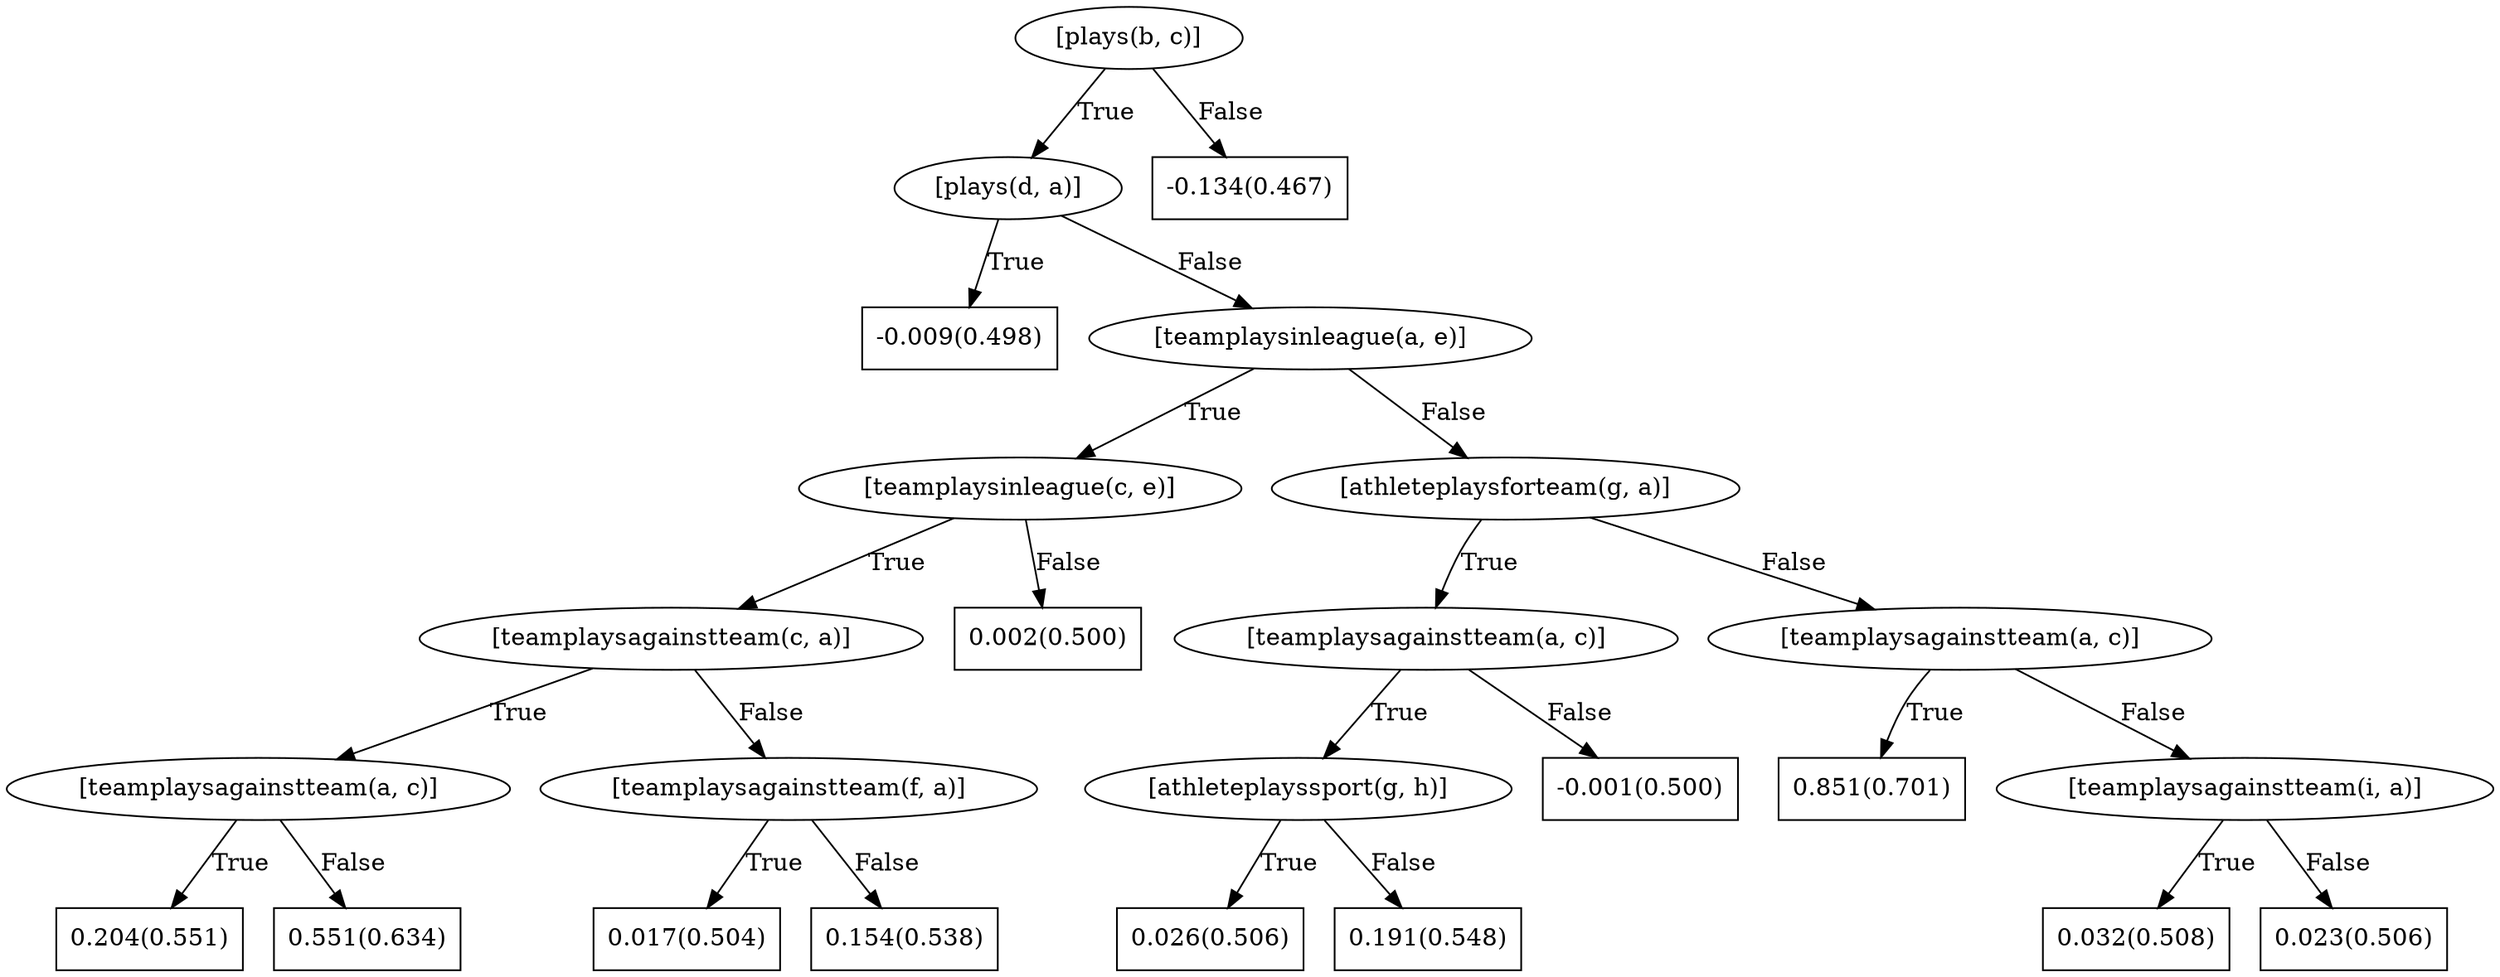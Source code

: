 digraph G{ 
1[label = "[plays(b, c)]"];
1 -> 2[label="True"];
1 -> 3[label="False"];
2[label = "[plays(d, a)]"];
2 -> 4[label="True"];
2 -> 5[label="False"];
4[shape = box,label = "-0.009(0.498)"];
5[label = "[teamplaysinleague(a, e)]"];
5 -> 6[label="True"];
5 -> 7[label="False"];
6[label = "[teamplaysinleague(c, e)]"];
6 -> 8[label="True"];
6 -> 9[label="False"];
8[label = "[teamplaysagainstteam(c, a)]"];
8 -> 10[label="True"];
8 -> 11[label="False"];
10[label = "[teamplaysagainstteam(a, c)]"];
10 -> 12[label="True"];
10 -> 13[label="False"];
12[shape = box,label = "0.204(0.551)"];
13[shape = box,label = "0.551(0.634)"];
11[label = "[teamplaysagainstteam(f, a)]"];
11 -> 14[label="True"];
11 -> 15[label="False"];
14[shape = box,label = "0.017(0.504)"];
15[shape = box,label = "0.154(0.538)"];
9[shape = box,label = "0.002(0.500)"];
7[label = "[athleteplaysforteam(g, a)]"];
7 -> 16[label="True"];
7 -> 17[label="False"];
16[label = "[teamplaysagainstteam(a, c)]"];
16 -> 18[label="True"];
16 -> 19[label="False"];
18[label = "[athleteplayssport(g, h)]"];
18 -> 20[label="True"];
18 -> 21[label="False"];
20[shape = box,label = "0.026(0.506)"];
21[shape = box,label = "0.191(0.548)"];
19[shape = box,label = "-0.001(0.500)"];
17[label = "[teamplaysagainstteam(a, c)]"];
17 -> 22[label="True"];
17 -> 23[label="False"];
22[shape = box,label = "0.851(0.701)"];
23[label = "[teamplaysagainstteam(i, a)]"];
23 -> 24[label="True"];
23 -> 25[label="False"];
24[shape = box,label = "0.032(0.508)"];
25[shape = box,label = "0.023(0.506)"];
3[shape = box,label = "-0.134(0.467)"];
}
